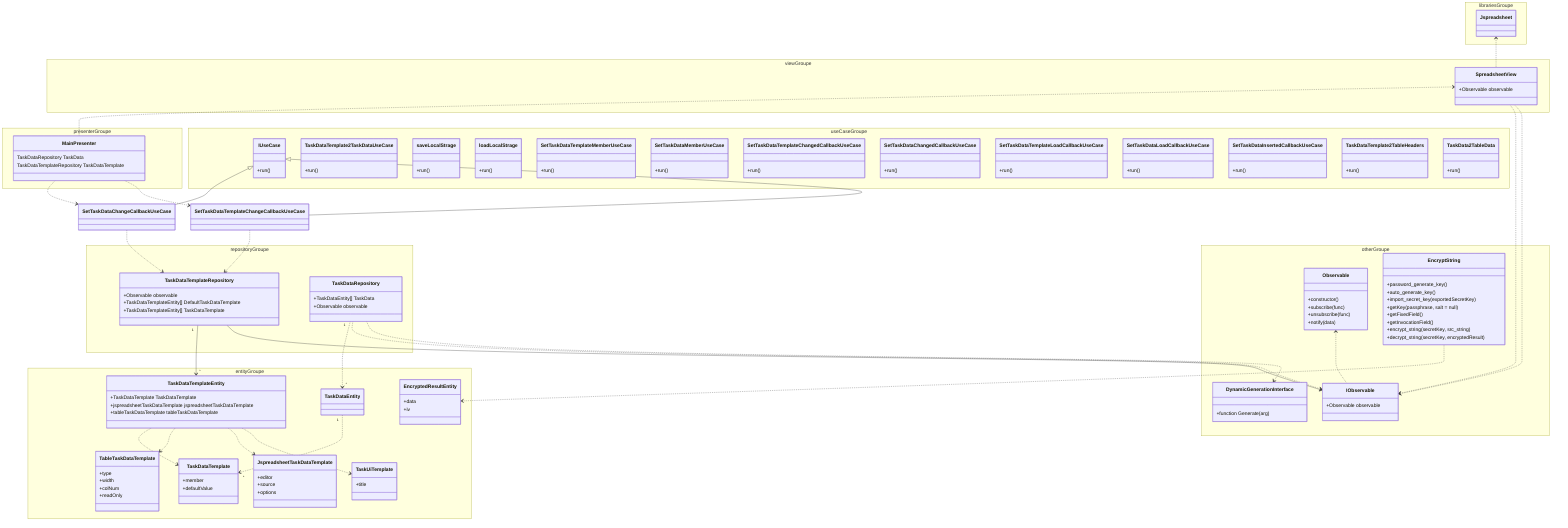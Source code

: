 classDiagram
Jspreadsheet <.. SpreadsheetView
IObservable <.. SpreadsheetView


namespace librariesGroupe{
    class Jspreadsheet
}

Observable <.. IObservable
namespace otherGroupe{
    class IObservable{
        +Observable observable
    }
    class Observable {
        +constructor() 
        +subscribe(func) 
        +unsubscribe(func)
        +notify(data) 
    }
    class EncryptString{
        +password_generate_key()
        +auto_generate_key()
        +import_secret_key(exportedSecretKey)
        +getKey(passphrase, salt = null)
        +getFixedField()
        +getInvocationField()
        +encrypt_string(secretKey, src_string)
        +decrypt_string(secretKey, encryptedResult)
    }

    
    class DynamicGenerationInterface{
        +function Generate(arg)
    }
}

namespace viewGroupe{
    class SpreadsheetView{
        +Observable observable
    }
}
SpreadsheetView <.. MainPresenter

namespace presenterGroupe{
    class MainPresenter{
        TaskDataRepository TaskData
        TaskDataTemplateRepository TaskDataTemplate
    }
}





MainPresenter ..> SetTaskDataChangeCallbackUseCase
MainPresenter ..> SetTaskDataTemplateChangeCallbackUseCase

IObservable <.. SpreadsheetView

IUseCase <|-- SetTaskDataChangeCallbackUseCase
IUseCase <|-- SetTaskDataTemplateChangeCallbackUseCase



SetTaskDataChangeCallbackUseCase ..> TaskDataTemplateRepository
SetTaskDataTemplateChangeCallbackUseCase ..> TaskDataTemplateRepository
namespace useCaseGroupe{
    class IUseCase{
        +run()
    }


    
    class TaskDataTemplate2TaskDataUseCase{
        +run()
    }

    class saveLocalStrage{
        +run()
    }
    class loadLocalStrage{
        +run()
    }
    class SetTaskDataTemplateMemberUseCase{
        +run()
    }
    class SetTaskDataMemberUseCase{
        +run()
    }
    
    class SetTaskDataTemplateChangedCallbackUseCase{
        +run()
    }
    class SetTaskDataChangedCallbackUseCase{
        +run()
    }
    class SetTaskDataTemplateLoadCallbackUseCase{
        +run()
    }
    class SetTaskDataLoadCallbackUseCase{
        +run()
    }
    class SetTaskDataInsertedCallbackUseCase{
        +run()
    }

    class TaskDataTemplate2TableHeaders{
        +run()
    }
    class TaskData2TableData{
        +run()
    }
}


namespace repositoryGroupe{
    class TaskDataTemplateRepository{
        +Observable observable
        +TaskDataTemplateEntity[] DefaultTaskDataTemplate
        +TaskDataTemplateEntity[] TaskDataTemplate
    }
    class TaskDataRepository{
        +TaskDataEntity[] TaskData

        +Observable observable
    }
}
TaskDataEntity "1"..> "*" TaskDataTemplate
TaskDataTemplateEntity ..>  TaskDataTemplate
TaskDataTemplateEntity ..>  TableTaskDataTemplate
TaskDataRepository "1"..> "*" TaskDataEntity
TaskDataTemplateEntity ..>  JspreadsheetTaskDataTemplate
TaskDataTemplateEntity ..>  TaskUiTemplate
TaskDataTemplateRepository "1" --> "*" TaskDataTemplateEntity

TaskDataRepository ..>  IObservable
TaskDataTemplateRepository  -->  IObservable

TaskDataRepository ..> DynamicGenerationInterface
EncryptString ..> EncryptedResultEntity

namespace entityGroupe{
    class TaskDataEntity{
    }
    class TaskDataTemplate{
        +member
        +defaultValue
    }
    class TaskUiTemplate{
        +title
    }
    class TaskDataTemplateEntity{
        +TaskDataTemplate TaskDataTemplate
        +jspreadsheetTaskDataTemplate jspreadsheetTaskDataTemplate
        +tableTaskDataTemplate tableTaskDataTemplate
    }
    class TableTaskDataTemplate{
        +type
        +width
        +colNum
        +readOnly
    }
    class JspreadsheetTaskDataTemplate{
        +editor
        +source
        +options
    }
    class EncryptedResultEntity{
        +data
        +iv
    }
}